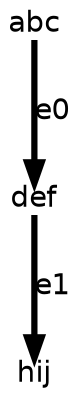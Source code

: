 digraph {

    graph [fontname = "helvetica" rankdir="TB" ranksep=0.75 nodesep=0.5];
    node [fontname = "helvetica" shape = "plain"];
    edge [fontname = "helvetica" penwidth=3 color=""];

    n0 [label="abc"  ]
    n1 [label="def"  ]
    n2 [label="hij"  ]

    "n0" -> "n1" [label="e0"];
    "n1" -> "n2" [label="e1"];

}
